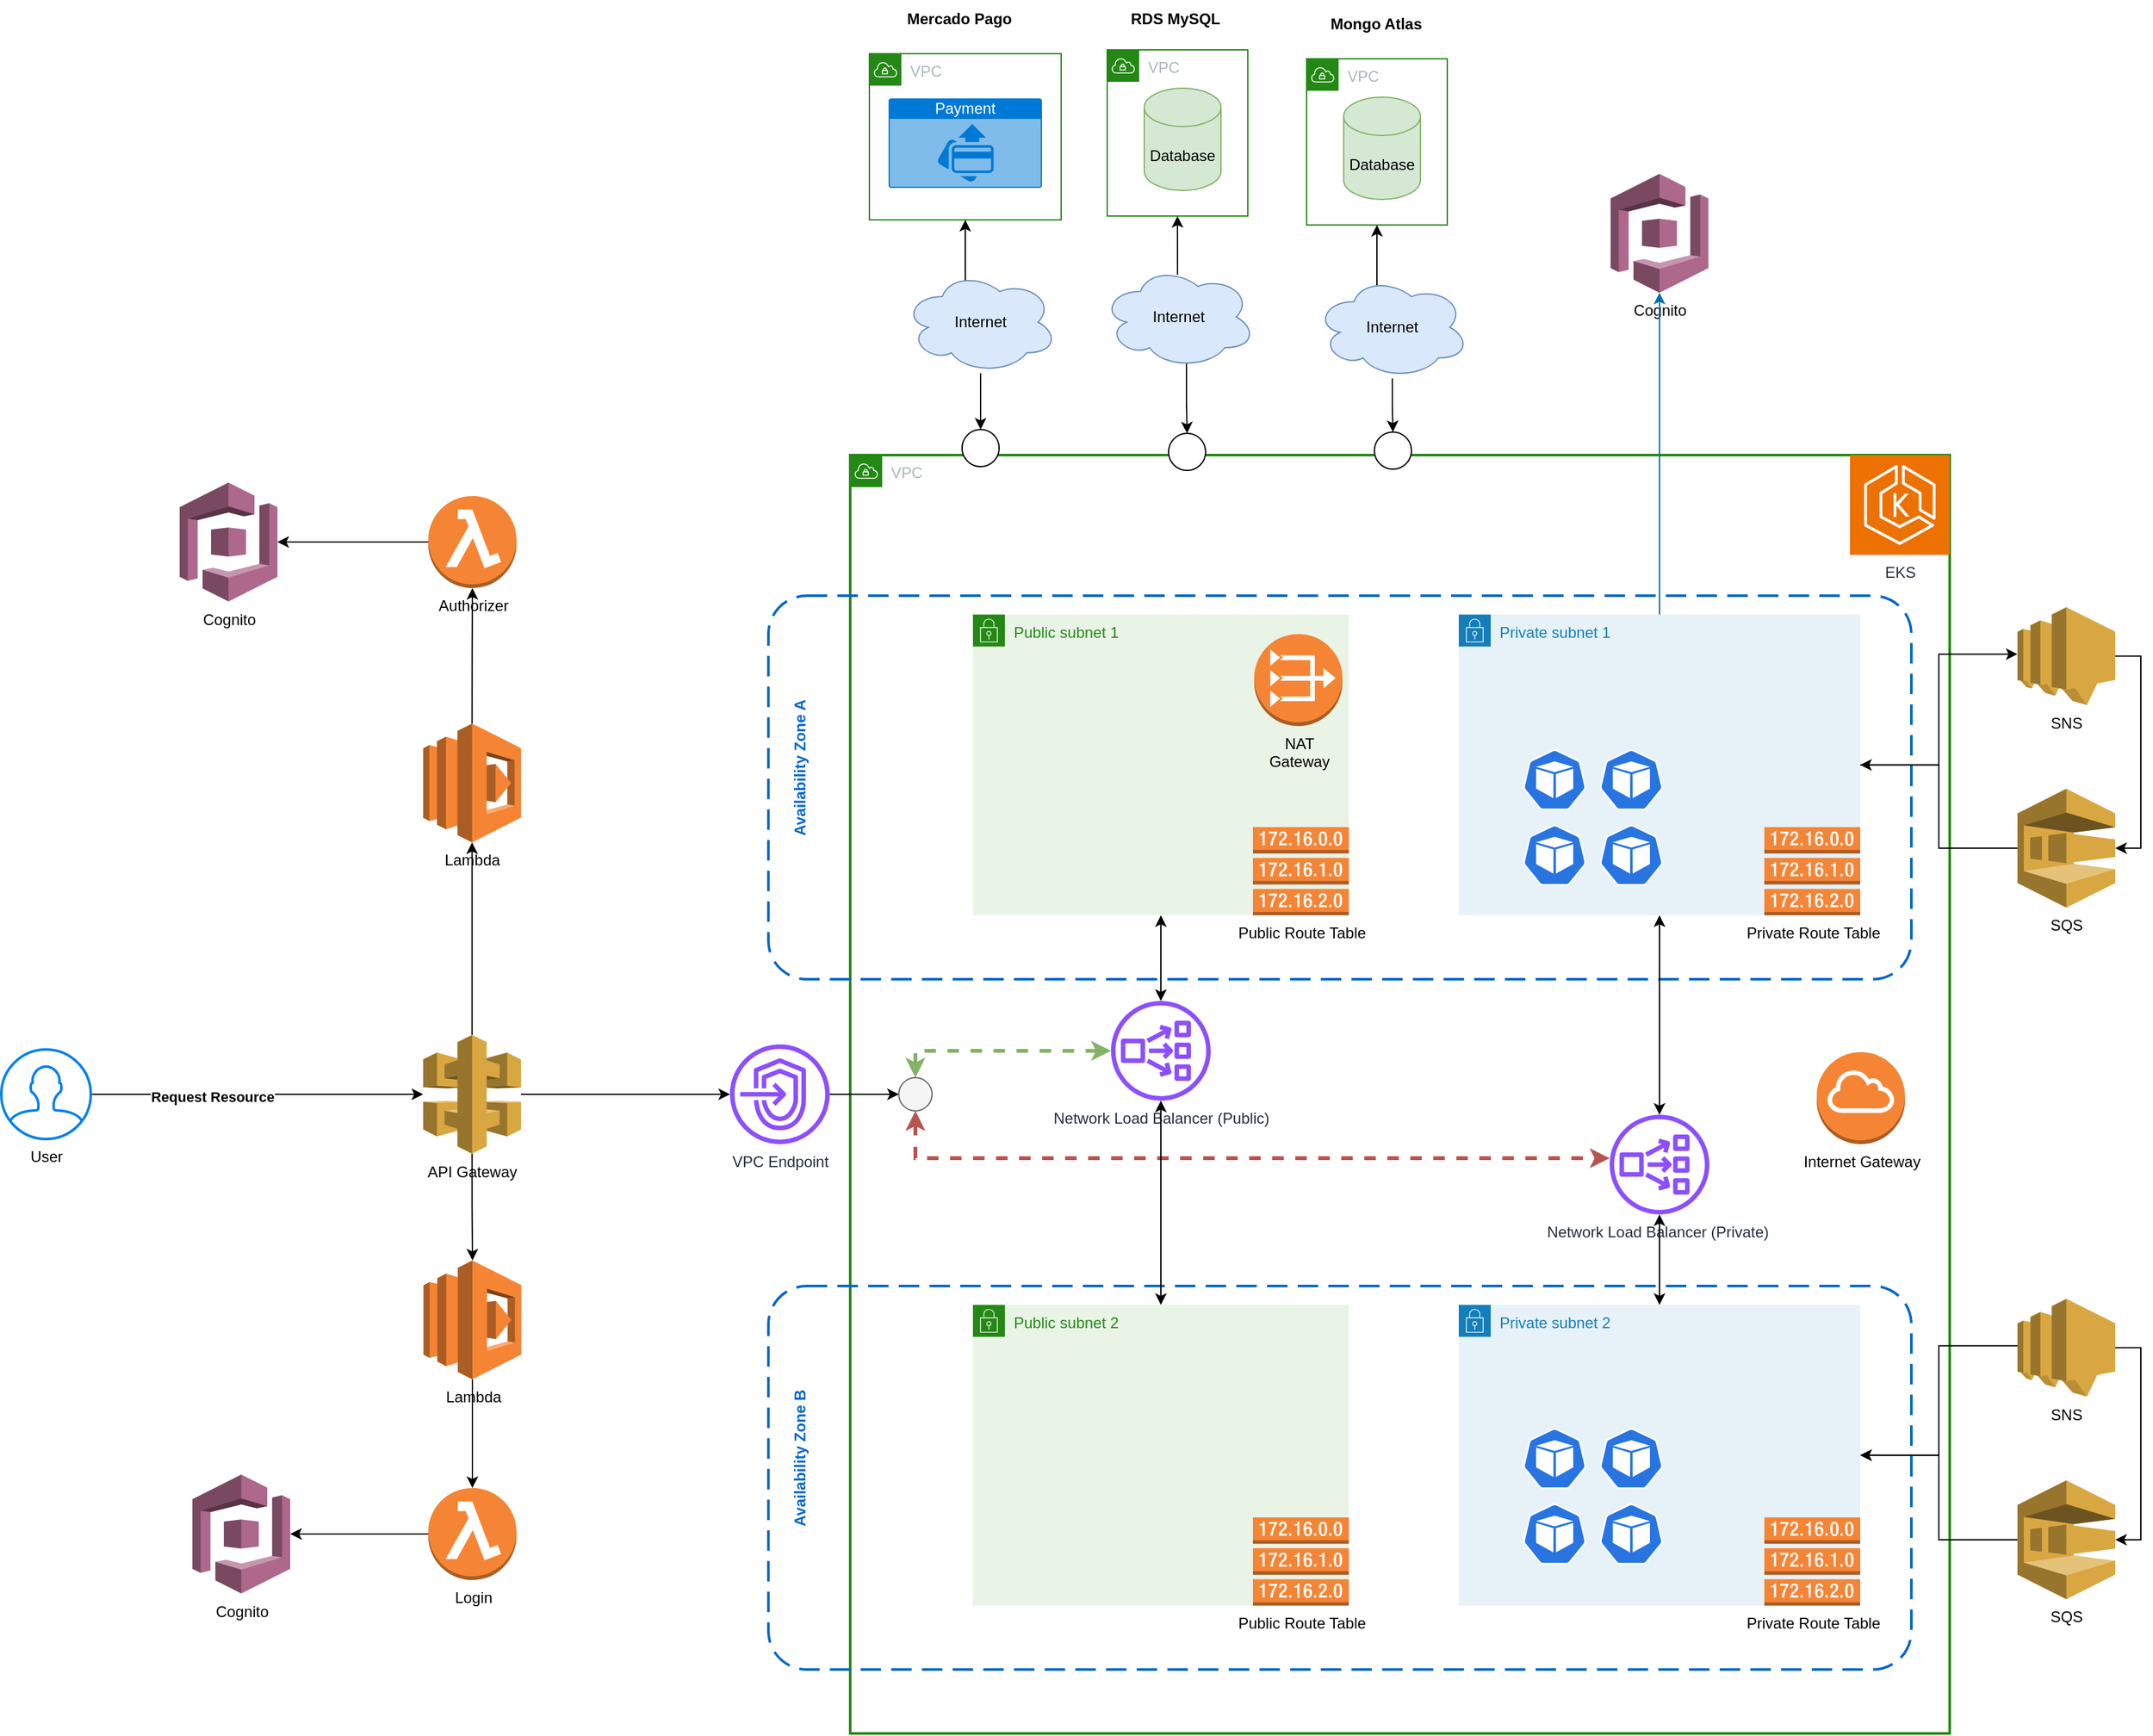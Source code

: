 <mxfile version="23.1.6" type="device">
  <diagram name="Página-1" id="rH4EjhVaheX0smFWMj38">
    <mxGraphModel dx="3006" dy="1586" grid="0" gridSize="10" guides="1" tooltips="1" connect="1" arrows="1" fold="1" page="0" pageScale="1" pageWidth="827" pageHeight="1169" math="0" shadow="0">
      <root>
        <mxCell id="0" />
        <mxCell id="1" parent="0" />
        <mxCell id="NFmtrBNdqQHlraQ-X6F--24" style="edgeStyle=orthogonalEdgeStyle;rounded=0;orthogonalLoop=1;jettySize=auto;html=1;exitX=0.4;exitY=0.1;exitDx=0;exitDy=0;exitPerimeter=0;" parent="1" source="NFmtrBNdqQHlraQ-X6F--25" target="NFmtrBNdqQHlraQ-X6F--22" edge="1">
          <mxGeometry relative="1" as="geometry" />
        </mxCell>
        <mxCell id="my9FI3op0uU3LsOvAIUZ-2" value="VPC" style="points=[[0,0],[0.25,0],[0.5,0],[0.75,0],[1,0],[1,0.25],[1,0.5],[1,0.75],[1,1],[0.75,1],[0.5,1],[0.25,1],[0,1],[0,0.75],[0,0.5],[0,0.25]];outlineConnect=0;gradientColor=none;html=1;whiteSpace=wrap;fontSize=12;fontStyle=0;container=1;pointerEvents=0;collapsible=0;recursiveResize=0;shape=mxgraph.aws4.group;grIcon=mxgraph.aws4.group_vpc;strokeColor=#248814;fillColor=none;verticalAlign=top;align=left;spacingLeft=30;fontColor=#AAB7B8;dashed=0;strokeWidth=2;" parent="1" vertex="1">
          <mxGeometry x="-16" y="100" width="860" height="1000" as="geometry" />
        </mxCell>
        <mxCell id="my9FI3op0uU3LsOvAIUZ-5" value="" style="rounded=1;arcSize=10;dashed=1;strokeColor=#0066CC;fillColor=none;gradientColor=none;dashPattern=8 4;strokeWidth=2;movable=0;resizable=0;rotatable=0;deletable=0;editable=0;locked=1;connectable=0;" parent="my9FI3op0uU3LsOvAIUZ-2" vertex="1">
          <mxGeometry x="-64" y="110" width="894" height="300" as="geometry" />
        </mxCell>
        <mxCell id="NFmtrBNdqQHlraQ-X6F--31" style="edgeStyle=orthogonalEdgeStyle;rounded=0;orthogonalLoop=1;jettySize=auto;html=1;startArrow=classic;startFill=1;" parent="my9FI3op0uU3LsOvAIUZ-2" source="my9FI3op0uU3LsOvAIUZ-7" target="NFmtrBNdqQHlraQ-X6F--29" edge="1">
          <mxGeometry relative="1" as="geometry" />
        </mxCell>
        <mxCell id="my9FI3op0uU3LsOvAIUZ-7" value="Public subnet 1" style="points=[[0,0],[0.25,0],[0.5,0],[0.75,0],[1,0],[1,0.25],[1,0.5],[1,0.75],[1,1],[0.75,1],[0.5,1],[0.25,1],[0,1],[0,0.75],[0,0.5],[0,0.25]];outlineConnect=0;gradientColor=none;html=1;whiteSpace=wrap;fontSize=12;fontStyle=0;container=1;pointerEvents=0;collapsible=0;recursiveResize=0;shape=mxgraph.aws4.group;grIcon=mxgraph.aws4.group_security_group;grStroke=0;strokeColor=#248814;fillColor=#E9F3E6;verticalAlign=top;align=left;spacingLeft=30;fontColor=#248814;dashed=0;" parent="my9FI3op0uU3LsOvAIUZ-2" vertex="1">
          <mxGeometry x="96" y="124.75" width="294" height="235.25" as="geometry" />
        </mxCell>
        <mxCell id="my9FI3op0uU3LsOvAIUZ-10" value="NAT&lt;br&gt;Gateway" style="outlineConnect=0;dashed=0;verticalLabelPosition=bottom;verticalAlign=top;align=center;html=1;shape=mxgraph.aws3.vpc_nat_gateway;fillColor=#F58534;gradientColor=none;" parent="my9FI3op0uU3LsOvAIUZ-7" vertex="1">
          <mxGeometry x="220" y="15.25" width="69" height="72" as="geometry" />
        </mxCell>
        <mxCell id="my9FI3op0uU3LsOvAIUZ-9" value="Private subnet 1" style="points=[[0,0],[0.25,0],[0.5,0],[0.75,0],[1,0],[1,0.25],[1,0.5],[1,0.75],[1,1],[0.75,1],[0.5,1],[0.25,1],[0,1],[0,0.75],[0,0.5],[0,0.25]];outlineConnect=0;gradientColor=none;html=1;whiteSpace=wrap;fontSize=12;fontStyle=0;container=1;pointerEvents=0;collapsible=0;recursiveResize=0;shape=mxgraph.aws4.group;grIcon=mxgraph.aws4.group_security_group;grStroke=0;strokeColor=#147EBA;fillColor=#E6F2F8;verticalAlign=top;align=left;spacingLeft=30;fontColor=#147EBA;dashed=0;" parent="my9FI3op0uU3LsOvAIUZ-2" vertex="1">
          <mxGeometry x="476" y="124.75" width="314" height="235.25" as="geometry" />
        </mxCell>
        <mxCell id="my9FI3op0uU3LsOvAIUZ-11" value="Private Route Table" style="outlineConnect=0;dashed=0;verticalLabelPosition=bottom;verticalAlign=top;align=center;html=1;shape=mxgraph.aws3.route_table;fillColor=#F58536;gradientColor=none;" parent="my9FI3op0uU3LsOvAIUZ-9" vertex="1">
          <mxGeometry x="239" y="166.25" width="75" height="69" as="geometry" />
        </mxCell>
        <mxCell id="my9FI3op0uU3LsOvAIUZ-12" value="&lt;b&gt;&lt;font color=&quot;#0066cc&quot;&gt;Availability Zone A&lt;/font&gt;&lt;/b&gt;" style="text;html=1;align=center;verticalAlign=middle;resizable=0;points=[];autosize=1;strokeColor=none;fillColor=none;rotation=-90;" parent="my9FI3op0uU3LsOvAIUZ-2" vertex="1">
          <mxGeometry x="-104" y="230" width="130" height="30" as="geometry" />
        </mxCell>
        <mxCell id="my9FI3op0uU3LsOvAIUZ-20" value="EKS" style="sketch=0;points=[[0,0,0],[0.25,0,0],[0.5,0,0],[0.75,0,0],[1,0,0],[0,1,0],[0.25,1,0],[0.5,1,0],[0.75,1,0],[1,1,0],[0,0.25,0],[0,0.5,0],[0,0.75,0],[1,0.25,0],[1,0.5,0],[1,0.75,0]];outlineConnect=0;fontColor=#232F3E;fillColor=#ED7100;strokeColor=#ffffff;dashed=0;verticalLabelPosition=bottom;verticalAlign=top;align=center;html=1;fontSize=12;fontStyle=0;aspect=fixed;shape=mxgraph.aws4.resourceIcon;resIcon=mxgraph.aws4.eks;" parent="my9FI3op0uU3LsOvAIUZ-2" vertex="1">
          <mxGeometry x="782" width="78" height="78" as="geometry" />
        </mxCell>
        <mxCell id="my9FI3op0uU3LsOvAIUZ-32" style="edgeStyle=orthogonalEdgeStyle;rounded=0;orthogonalLoop=1;jettySize=auto;html=1;startArrow=classic;startFill=1;" parent="my9FI3op0uU3LsOvAIUZ-2" source="my9FI3op0uU3LsOvAIUZ-22" target="my9FI3op0uU3LsOvAIUZ-9" edge="1">
          <mxGeometry relative="1" as="geometry" />
        </mxCell>
        <mxCell id="my9FI3op0uU3LsOvAIUZ-22" value="Network Load Balancer (Private)&amp;nbsp;" style="sketch=0;outlineConnect=0;fontColor=#232F3E;gradientColor=none;fillColor=#8C4FFF;strokeColor=none;dashed=0;verticalLabelPosition=bottom;verticalAlign=top;align=center;html=1;fontSize=12;fontStyle=0;aspect=fixed;pointerEvents=1;shape=mxgraph.aws4.network_load_balancer;" parent="my9FI3op0uU3LsOvAIUZ-2" vertex="1">
          <mxGeometry x="594" y="516" width="78" height="78" as="geometry" />
        </mxCell>
        <mxCell id="my9FI3op0uU3LsOvAIUZ-28" value="" style="sketch=0;html=1;dashed=0;whitespace=wrap;fillColor=#2875E2;strokeColor=#ffffff;points=[[0.005,0.63,0],[0.1,0.2,0],[0.9,0.2,0],[0.5,0,0],[0.995,0.63,0],[0.72,0.99,0],[0.5,1,0],[0.28,0.99,0]];verticalLabelPosition=bottom;align=center;verticalAlign=top;shape=mxgraph.kubernetes.icon;prIcon=pod" parent="my9FI3op0uU3LsOvAIUZ-2" vertex="1">
          <mxGeometry x="526" y="230" width="50" height="48" as="geometry" />
        </mxCell>
        <mxCell id="my9FI3op0uU3LsOvAIUZ-29" value="" style="sketch=0;html=1;dashed=0;whitespace=wrap;fillColor=#2875E2;strokeColor=#ffffff;points=[[0.005,0.63,0],[0.1,0.2,0],[0.9,0.2,0],[0.5,0,0],[0.995,0.63,0],[0.72,0.99,0],[0.5,1,0],[0.28,0.99,0]];verticalLabelPosition=bottom;align=center;verticalAlign=top;shape=mxgraph.kubernetes.icon;prIcon=pod" parent="my9FI3op0uU3LsOvAIUZ-2" vertex="1">
          <mxGeometry x="586" y="289" width="50" height="48" as="geometry" />
        </mxCell>
        <mxCell id="my9FI3op0uU3LsOvAIUZ-30" value="" style="sketch=0;html=1;dashed=0;whitespace=wrap;fillColor=#2875E2;strokeColor=#ffffff;points=[[0.005,0.63,0],[0.1,0.2,0],[0.9,0.2,0],[0.5,0,0],[0.995,0.63,0],[0.72,0.99,0],[0.5,1,0],[0.28,0.99,0]];verticalLabelPosition=bottom;align=center;verticalAlign=top;shape=mxgraph.kubernetes.icon;prIcon=pod" parent="my9FI3op0uU3LsOvAIUZ-2" vertex="1">
          <mxGeometry x="586" y="230" width="50" height="48" as="geometry" />
        </mxCell>
        <mxCell id="my9FI3op0uU3LsOvAIUZ-31" value="" style="sketch=0;html=1;dashed=0;whitespace=wrap;fillColor=#2875E2;strokeColor=#ffffff;points=[[0.005,0.63,0],[0.1,0.2,0],[0.9,0.2,0],[0.5,0,0],[0.995,0.63,0],[0.72,0.99,0],[0.5,1,0],[0.28,0.99,0]];verticalLabelPosition=bottom;align=center;verticalAlign=top;shape=mxgraph.kubernetes.icon;prIcon=pod" parent="my9FI3op0uU3LsOvAIUZ-2" vertex="1">
          <mxGeometry x="526" y="289" width="50" height="48" as="geometry" />
        </mxCell>
        <mxCell id="my9FI3op0uU3LsOvAIUZ-39" value="Public Route Table" style="outlineConnect=0;dashed=0;verticalLabelPosition=bottom;verticalAlign=top;align=center;html=1;shape=mxgraph.aws3.route_table;fillColor=#F58536;gradientColor=none;" parent="my9FI3op0uU3LsOvAIUZ-2" vertex="1">
          <mxGeometry x="315" y="291" width="75" height="69" as="geometry" />
        </mxCell>
        <mxCell id="my9FI3op0uU3LsOvAIUZ-38" value="Internet Gateway" style="outlineConnect=0;dashed=0;verticalLabelPosition=bottom;verticalAlign=top;align=center;html=1;shape=mxgraph.aws3.internet_gateway;fillColor=#F58534;gradientColor=none;" parent="my9FI3op0uU3LsOvAIUZ-2" vertex="1">
          <mxGeometry x="756" y="467" width="69" height="72" as="geometry" />
        </mxCell>
        <mxCell id="NFmtrBNdqQHlraQ-X6F--29" value="Network Load Balancer (Public)" style="sketch=0;outlineConnect=0;fontColor=#232F3E;gradientColor=none;fillColor=#8C4FFF;strokeColor=none;dashed=0;verticalLabelPosition=bottom;verticalAlign=top;align=center;html=1;fontSize=12;fontStyle=0;aspect=fixed;pointerEvents=1;shape=mxgraph.aws4.network_load_balancer;" parent="my9FI3op0uU3LsOvAIUZ-2" vertex="1">
          <mxGeometry x="204" y="427" width="78" height="78" as="geometry" />
        </mxCell>
        <mxCell id="NFmtrBNdqQHlraQ-X6F--38" style="edgeStyle=orthogonalEdgeStyle;rounded=0;orthogonalLoop=1;jettySize=auto;html=1;exitX=0.5;exitY=0;exitDx=0;exitDy=0;fillColor=#d5e8d4;strokeColor=#82b366;dashed=1;strokeWidth=3;startArrow=classic;startFill=1;" parent="my9FI3op0uU3LsOvAIUZ-2" source="NFmtrBNdqQHlraQ-X6F--36" target="NFmtrBNdqQHlraQ-X6F--29" edge="1">
          <mxGeometry relative="1" as="geometry" />
        </mxCell>
        <mxCell id="NFmtrBNdqQHlraQ-X6F--39" style="rounded=0;orthogonalLoop=1;jettySize=auto;html=1;exitX=0.5;exitY=1;exitDx=0;exitDy=0;edgeStyle=orthogonalEdgeStyle;elbow=vertical;fillColor=#f8cecc;strokeColor=#b85450;strokeWidth=3;dashed=1;startArrow=classic;startFill=1;" parent="my9FI3op0uU3LsOvAIUZ-2" source="NFmtrBNdqQHlraQ-X6F--36" target="my9FI3op0uU3LsOvAIUZ-22" edge="1">
          <mxGeometry relative="1" as="geometry">
            <Array as="points">
              <mxPoint x="51" y="550" />
            </Array>
          </mxGeometry>
        </mxCell>
        <mxCell id="NFmtrBNdqQHlraQ-X6F--36" value="" style="ellipse;whiteSpace=wrap;html=1;aspect=fixed;fillColor=#f5f5f5;fontColor=#333333;strokeColor=#666666;" parent="my9FI3op0uU3LsOvAIUZ-2" vertex="1">
          <mxGeometry x="38" y="487" width="26" height="26" as="geometry" />
        </mxCell>
        <mxCell id="sf7Brcs1qpP_jDn0hkEa-10" value="" style="ellipse;whiteSpace=wrap;html=1;aspect=fixed;" parent="my9FI3op0uU3LsOvAIUZ-2" vertex="1">
          <mxGeometry x="410" y="-18" width="29" height="29" as="geometry" />
        </mxCell>
        <mxCell id="my9FI3op0uU3LsOvAIUZ-14" value="" style="rounded=1;arcSize=10;dashed=1;strokeColor=#0066CC;fillColor=none;gradientColor=none;dashPattern=8 4;strokeWidth=2;movable=0;resizable=0;rotatable=0;deletable=0;editable=0;locked=1;connectable=0;" parent="1" vertex="1">
          <mxGeometry x="-80" y="750" width="894" height="300" as="geometry" />
        </mxCell>
        <mxCell id="NFmtrBNdqQHlraQ-X6F--33" style="edgeStyle=orthogonalEdgeStyle;rounded=0;orthogonalLoop=1;jettySize=auto;html=1;startArrow=classic;startFill=1;" parent="1" source="my9FI3op0uU3LsOvAIUZ-15" target="NFmtrBNdqQHlraQ-X6F--29" edge="1">
          <mxGeometry relative="1" as="geometry" />
        </mxCell>
        <mxCell id="my9FI3op0uU3LsOvAIUZ-15" value="Public subnet 2" style="points=[[0,0],[0.25,0],[0.5,0],[0.75,0],[1,0],[1,0.25],[1,0.5],[1,0.75],[1,1],[0.75,1],[0.5,1],[0.25,1],[0,1],[0,0.75],[0,0.5],[0,0.25]];outlineConnect=0;gradientColor=none;html=1;whiteSpace=wrap;fontSize=12;fontStyle=0;container=1;pointerEvents=0;collapsible=0;recursiveResize=0;shape=mxgraph.aws4.group;grIcon=mxgraph.aws4.group_security_group;grStroke=0;strokeColor=#248814;fillColor=#E9F3E6;verticalAlign=top;align=left;spacingLeft=30;fontColor=#248814;dashed=0;" parent="1" vertex="1">
          <mxGeometry x="80" y="764.75" width="294" height="235.25" as="geometry" />
        </mxCell>
        <mxCell id="my9FI3op0uU3LsOvAIUZ-17" value="Private subnet 2" style="points=[[0,0],[0.25,0],[0.5,0],[0.75,0],[1,0],[1,0.25],[1,0.5],[1,0.75],[1,1],[0.75,1],[0.5,1],[0.25,1],[0,1],[0,0.75],[0,0.5],[0,0.25]];outlineConnect=0;gradientColor=none;html=1;whiteSpace=wrap;fontSize=12;fontStyle=0;container=1;pointerEvents=0;collapsible=0;recursiveResize=0;shape=mxgraph.aws4.group;grIcon=mxgraph.aws4.group_security_group;grStroke=0;strokeColor=#147EBA;fillColor=#E6F2F8;verticalAlign=top;align=left;spacingLeft=30;fontColor=#147EBA;dashed=0;" parent="1" vertex="1">
          <mxGeometry x="460" y="764.75" width="314" height="235.25" as="geometry" />
        </mxCell>
        <mxCell id="my9FI3op0uU3LsOvAIUZ-18" value="Private Route Table" style="outlineConnect=0;dashed=0;verticalLabelPosition=bottom;verticalAlign=top;align=center;html=1;shape=mxgraph.aws3.route_table;fillColor=#F58536;gradientColor=none;" parent="my9FI3op0uU3LsOvAIUZ-17" vertex="1">
          <mxGeometry x="239" y="166.25" width="75" height="69" as="geometry" />
        </mxCell>
        <mxCell id="my9FI3op0uU3LsOvAIUZ-24" value="" style="sketch=0;html=1;dashed=0;whitespace=wrap;fillColor=#2875E2;strokeColor=#ffffff;points=[[0.005,0.63,0],[0.1,0.2,0],[0.9,0.2,0],[0.5,0,0],[0.995,0.63,0],[0.72,0.99,0],[0.5,1,0],[0.28,0.99,0]];verticalLabelPosition=bottom;align=center;verticalAlign=top;shape=mxgraph.kubernetes.icon;prIcon=pod" parent="my9FI3op0uU3LsOvAIUZ-17" vertex="1">
          <mxGeometry x="50" y="96.25" width="50" height="48" as="geometry" />
        </mxCell>
        <mxCell id="my9FI3op0uU3LsOvAIUZ-26" value="" style="sketch=0;html=1;dashed=0;whitespace=wrap;fillColor=#2875E2;strokeColor=#ffffff;points=[[0.005,0.63,0],[0.1,0.2,0],[0.9,0.2,0],[0.5,0,0],[0.995,0.63,0],[0.72,0.99,0],[0.5,1,0],[0.28,0.99,0]];verticalLabelPosition=bottom;align=center;verticalAlign=top;shape=mxgraph.kubernetes.icon;prIcon=pod" parent="my9FI3op0uU3LsOvAIUZ-17" vertex="1">
          <mxGeometry x="110" y="155.25" width="50" height="48" as="geometry" />
        </mxCell>
        <mxCell id="my9FI3op0uU3LsOvAIUZ-27" value="" style="sketch=0;html=1;dashed=0;whitespace=wrap;fillColor=#2875E2;strokeColor=#ffffff;points=[[0.005,0.63,0],[0.1,0.2,0],[0.9,0.2,0],[0.5,0,0],[0.995,0.63,0],[0.72,0.99,0],[0.5,1,0],[0.28,0.99,0]];verticalLabelPosition=bottom;align=center;verticalAlign=top;shape=mxgraph.kubernetes.icon;prIcon=pod" parent="my9FI3op0uU3LsOvAIUZ-17" vertex="1">
          <mxGeometry x="110" y="96.25" width="50" height="48" as="geometry" />
        </mxCell>
        <mxCell id="my9FI3op0uU3LsOvAIUZ-19" value="&lt;b&gt;&lt;font color=&quot;#0066cc&quot;&gt;Availability Zone B&lt;/font&gt;&lt;/b&gt;" style="text;html=1;align=center;verticalAlign=middle;resizable=0;points=[];autosize=1;strokeColor=none;fillColor=none;rotation=-90;" parent="1" vertex="1">
          <mxGeometry x="-120" y="870" width="130" height="30" as="geometry" />
        </mxCell>
        <mxCell id="NFmtrBNdqQHlraQ-X6F--37" style="edgeStyle=orthogonalEdgeStyle;rounded=0;orthogonalLoop=1;jettySize=auto;html=1;entryX=0;entryY=0.5;entryDx=0;entryDy=0;" parent="1" source="my9FI3op0uU3LsOvAIUZ-21" target="NFmtrBNdqQHlraQ-X6F--36" edge="1">
          <mxGeometry relative="1" as="geometry" />
        </mxCell>
        <mxCell id="my9FI3op0uU3LsOvAIUZ-21" value="VPC Endpoint" style="sketch=0;outlineConnect=0;fontColor=#232F3E;gradientColor=none;fillColor=#8C4FFF;strokeColor=none;dashed=0;verticalLabelPosition=bottom;verticalAlign=top;align=center;html=1;fontSize=12;fontStyle=0;aspect=fixed;pointerEvents=1;shape=mxgraph.aws4.endpoints;" parent="1" vertex="1">
          <mxGeometry x="-110" y="561" width="78" height="78" as="geometry" />
        </mxCell>
        <mxCell id="my9FI3op0uU3LsOvAIUZ-25" value="" style="sketch=0;html=1;dashed=0;whitespace=wrap;fillColor=#2875E2;strokeColor=#ffffff;points=[[0.005,0.63,0],[0.1,0.2,0],[0.9,0.2,0],[0.5,0,0],[0.995,0.63,0],[0.72,0.99,0],[0.5,1,0],[0.28,0.99,0]];verticalLabelPosition=bottom;align=center;verticalAlign=top;shape=mxgraph.kubernetes.icon;prIcon=pod" parent="1" vertex="1">
          <mxGeometry x="510" y="920" width="50" height="48" as="geometry" />
        </mxCell>
        <mxCell id="my9FI3op0uU3LsOvAIUZ-33" style="edgeStyle=orthogonalEdgeStyle;rounded=0;orthogonalLoop=1;jettySize=auto;html=1;startArrow=classic;startFill=1;" parent="1" source="my9FI3op0uU3LsOvAIUZ-22" target="my9FI3op0uU3LsOvAIUZ-17" edge="1">
          <mxGeometry relative="1" as="geometry" />
        </mxCell>
        <mxCell id="my9FI3op0uU3LsOvAIUZ-37" style="edgeStyle=orthogonalEdgeStyle;rounded=0;orthogonalLoop=1;jettySize=auto;html=1;" parent="1" source="my9FI3op0uU3LsOvAIUZ-35" target="my9FI3op0uU3LsOvAIUZ-21" edge="1">
          <mxGeometry relative="1" as="geometry" />
        </mxCell>
        <mxCell id="my9FI3op0uU3LsOvAIUZ-45" style="edgeStyle=orthogonalEdgeStyle;rounded=0;orthogonalLoop=1;jettySize=auto;html=1;" parent="1" source="my9FI3op0uU3LsOvAIUZ-35" target="my9FI3op0uU3LsOvAIUZ-44" edge="1">
          <mxGeometry relative="1" as="geometry" />
        </mxCell>
        <mxCell id="NFmtrBNdqQHlraQ-X6F--2" style="edgeStyle=orthogonalEdgeStyle;rounded=0;orthogonalLoop=1;jettySize=auto;html=1;" parent="1" source="my9FI3op0uU3LsOvAIUZ-35" target="NFmtrBNdqQHlraQ-X6F--1" edge="1">
          <mxGeometry relative="1" as="geometry" />
        </mxCell>
        <mxCell id="my9FI3op0uU3LsOvAIUZ-35" value="API Gateway" style="outlineConnect=0;dashed=0;verticalLabelPosition=bottom;verticalAlign=top;align=center;html=1;shape=mxgraph.aws3.api_gateway;fillColor=#D9A741;gradientColor=none;" parent="1" vertex="1">
          <mxGeometry x="-350" y="553.5" width="76.5" height="93" as="geometry" />
        </mxCell>
        <mxCell id="my9FI3op0uU3LsOvAIUZ-40" value="Public Route Table" style="outlineConnect=0;dashed=0;verticalLabelPosition=bottom;verticalAlign=top;align=center;html=1;shape=mxgraph.aws3.route_table;fillColor=#F58536;gradientColor=none;" parent="1" vertex="1">
          <mxGeometry x="299" y="931" width="75" height="69" as="geometry" />
        </mxCell>
        <mxCell id="my9FI3op0uU3LsOvAIUZ-42" value="Cognito" style="outlineConnect=0;dashed=0;verticalLabelPosition=bottom;verticalAlign=top;align=center;html=1;shape=mxgraph.aws3.cognito;fillColor=#AD688B;gradientColor=none;" parent="1" vertex="1">
          <mxGeometry x="-540.5" y="121.5" width="76.5" height="93" as="geometry" />
        </mxCell>
        <mxCell id="my9FI3op0uU3LsOvAIUZ-47" style="edgeStyle=orthogonalEdgeStyle;rounded=0;orthogonalLoop=1;jettySize=auto;html=1;exitX=0.5;exitY=1;exitDx=0;exitDy=0;exitPerimeter=0;" parent="1" source="my9FI3op0uU3LsOvAIUZ-44" target="my9FI3op0uU3LsOvAIUZ-46" edge="1">
          <mxGeometry relative="1" as="geometry" />
        </mxCell>
        <mxCell id="my9FI3op0uU3LsOvAIUZ-44" value="Lambda" style="outlineConnect=0;dashed=0;verticalLabelPosition=bottom;verticalAlign=top;align=center;html=1;shape=mxgraph.aws3.lambda;fillColor=#F58534;gradientColor=none;" parent="1" vertex="1">
          <mxGeometry x="-349.75" y="730" width="76.5" height="93" as="geometry" />
        </mxCell>
        <mxCell id="NFmtrBNdqQHlraQ-X6F--43" style="edgeStyle=orthogonalEdgeStyle;rounded=0;orthogonalLoop=1;jettySize=auto;html=1;exitX=0;exitY=0.5;exitDx=0;exitDy=0;exitPerimeter=0;" parent="1" source="my9FI3op0uU3LsOvAIUZ-46" target="NFmtrBNdqQHlraQ-X6F--42" edge="1">
          <mxGeometry relative="1" as="geometry" />
        </mxCell>
        <mxCell id="my9FI3op0uU3LsOvAIUZ-46" value="Login" style="outlineConnect=0;dashed=0;verticalLabelPosition=bottom;verticalAlign=top;align=center;html=1;shape=mxgraph.aws3.lambda_function;fillColor=#F58534;gradientColor=none;" parent="1" vertex="1">
          <mxGeometry x="-346" y="908" width="69" height="72" as="geometry" />
        </mxCell>
        <mxCell id="my9FI3op0uU3LsOvAIUZ-49" style="edgeStyle=orthogonalEdgeStyle;rounded=0;orthogonalLoop=1;jettySize=auto;html=1;" parent="1" source="my9FI3op0uU3LsOvAIUZ-48" target="my9FI3op0uU3LsOvAIUZ-35" edge="1">
          <mxGeometry relative="1" as="geometry" />
        </mxCell>
        <mxCell id="my9FI3op0uU3LsOvAIUZ-51" value="&lt;b&gt;Request Resource&lt;/b&gt;" style="edgeLabel;html=1;align=center;verticalAlign=middle;resizable=0;points=[];" parent="my9FI3op0uU3LsOvAIUZ-49" vertex="1" connectable="0">
          <mxGeometry x="-0.269" y="-2" relative="1" as="geometry">
            <mxPoint as="offset" />
          </mxGeometry>
        </mxCell>
        <mxCell id="my9FI3op0uU3LsOvAIUZ-48" value="User" style="html=1;verticalLabelPosition=bottom;align=center;labelBackgroundColor=#ffffff;verticalAlign=top;strokeWidth=2;strokeColor=#0080F0;shadow=0;dashed=0;shape=mxgraph.ios7.icons.user;" parent="1" vertex="1">
          <mxGeometry x="-680" y="565" width="70" height="70" as="geometry" />
        </mxCell>
        <mxCell id="NFmtrBNdqQHlraQ-X6F--3" style="edgeStyle=orthogonalEdgeStyle;rounded=0;orthogonalLoop=1;jettySize=auto;html=1;exitX=0;exitY=0.5;exitDx=0;exitDy=0;exitPerimeter=0;" parent="1" source="NFmtrBNdqQHlraQ-X6F--4" target="my9FI3op0uU3LsOvAIUZ-42" edge="1">
          <mxGeometry relative="1" as="geometry" />
        </mxCell>
        <mxCell id="NFmtrBNdqQHlraQ-X6F--5" style="edgeStyle=orthogonalEdgeStyle;rounded=0;orthogonalLoop=1;jettySize=auto;html=1;exitX=0.5;exitY=0;exitDx=0;exitDy=0;exitPerimeter=0;" parent="1" source="NFmtrBNdqQHlraQ-X6F--1" target="NFmtrBNdqQHlraQ-X6F--4" edge="1">
          <mxGeometry relative="1" as="geometry" />
        </mxCell>
        <mxCell id="NFmtrBNdqQHlraQ-X6F--1" value="Lambda" style="outlineConnect=0;dashed=0;verticalLabelPosition=bottom;verticalAlign=top;align=center;html=1;shape=mxgraph.aws3.lambda;fillColor=#F58534;gradientColor=none;" parent="1" vertex="1">
          <mxGeometry x="-350" y="310" width="76.5" height="93" as="geometry" />
        </mxCell>
        <mxCell id="NFmtrBNdqQHlraQ-X6F--4" value="Authorizer" style="outlineConnect=0;dashed=0;verticalLabelPosition=bottom;verticalAlign=top;align=center;html=1;shape=mxgraph.aws3.lambda_function;fillColor=#F58534;gradientColor=none;" parent="1" vertex="1">
          <mxGeometry x="-346" y="132" width="69" height="72" as="geometry" />
        </mxCell>
        <mxCell id="NFmtrBNdqQHlraQ-X6F--22" value="VPC" style="points=[[0,0],[0.25,0],[0.5,0],[0.75,0],[1,0],[1,0.25],[1,0.5],[1,0.75],[1,1],[0.75,1],[0.5,1],[0.25,1],[0,1],[0,0.75],[0,0.5],[0,0.25]];outlineConnect=0;gradientColor=none;html=1;whiteSpace=wrap;fontSize=12;fontStyle=0;container=1;pointerEvents=0;collapsible=0;recursiveResize=0;shape=mxgraph.aws4.group;grIcon=mxgraph.aws4.group_vpc;strokeColor=#248814;fillColor=none;verticalAlign=top;align=left;spacingLeft=30;fontColor=#AAB7B8;dashed=0;" parent="1" vertex="1">
          <mxGeometry x="341" y="-210" width="110" height="130" as="geometry" />
        </mxCell>
        <mxCell id="NFmtrBNdqQHlraQ-X6F--23" value="Database" style="shape=cylinder3;whiteSpace=wrap;html=1;boundedLbl=1;backgroundOutline=1;size=15;fillColor=#d5e8d4;strokeColor=#82b366;" parent="NFmtrBNdqQHlraQ-X6F--22" vertex="1">
          <mxGeometry x="29" y="30" width="60" height="80" as="geometry" />
        </mxCell>
        <mxCell id="sf7Brcs1qpP_jDn0hkEa-13" style="edgeStyle=orthogonalEdgeStyle;rounded=0;orthogonalLoop=1;jettySize=auto;html=1;" parent="1" source="NFmtrBNdqQHlraQ-X6F--25" target="sf7Brcs1qpP_jDn0hkEa-10" edge="1">
          <mxGeometry relative="1" as="geometry" />
        </mxCell>
        <mxCell id="NFmtrBNdqQHlraQ-X6F--25" value="Internet" style="ellipse;shape=cloud;whiteSpace=wrap;html=1;fillColor=#dae8fc;strokeColor=#6c8ebf;" parent="1" vertex="1">
          <mxGeometry x="348" y="-40" width="120" height="80" as="geometry" />
        </mxCell>
        <mxCell id="NFmtrBNdqQHlraQ-X6F--40" value="Cognito" style="outlineConnect=0;dashed=0;verticalLabelPosition=bottom;verticalAlign=top;align=center;html=1;shape=mxgraph.aws3.cognito;fillColor=#AD688B;gradientColor=none;" parent="1" vertex="1">
          <mxGeometry x="578.75" y="-120" width="76.5" height="93" as="geometry" />
        </mxCell>
        <mxCell id="NFmtrBNdqQHlraQ-X6F--41" style="edgeStyle=orthogonalEdgeStyle;orthogonalLoop=1;jettySize=auto;html=1;entryX=0.5;entryY=1;entryDx=0;entryDy=0;entryPerimeter=0;startArrow=none;startFill=0;strokeWidth=1;rounded=0;fillColor=#1ba1e2;strokeColor=#006EAF;" parent="1" source="my9FI3op0uU3LsOvAIUZ-9" target="NFmtrBNdqQHlraQ-X6F--40" edge="1">
          <mxGeometry relative="1" as="geometry" />
        </mxCell>
        <mxCell id="NFmtrBNdqQHlraQ-X6F--42" value="Cognito" style="outlineConnect=0;dashed=0;verticalLabelPosition=bottom;verticalAlign=top;align=center;html=1;shape=mxgraph.aws3.cognito;fillColor=#AD688B;gradientColor=none;" parent="1" vertex="1">
          <mxGeometry x="-530.5" y="897.5" width="76.5" height="93" as="geometry" />
        </mxCell>
        <mxCell id="NFmtrBNdqQHlraQ-X6F--44" style="edgeStyle=orthogonalEdgeStyle;rounded=0;orthogonalLoop=1;jettySize=auto;html=1;exitX=0.4;exitY=0.1;exitDx=0;exitDy=0;exitPerimeter=0;" parent="1" source="NFmtrBNdqQHlraQ-X6F--47" target="NFmtrBNdqQHlraQ-X6F--45" edge="1">
          <mxGeometry relative="1" as="geometry" />
        </mxCell>
        <mxCell id="NFmtrBNdqQHlraQ-X6F--45" value="VPC" style="points=[[0,0],[0.25,0],[0.5,0],[0.75,0],[1,0],[1,0.25],[1,0.5],[1,0.75],[1,1],[0.75,1],[0.5,1],[0.25,1],[0,1],[0,0.75],[0,0.5],[0,0.25]];outlineConnect=0;gradientColor=none;html=1;whiteSpace=wrap;fontSize=12;fontStyle=0;container=1;pointerEvents=0;collapsible=0;recursiveResize=0;shape=mxgraph.aws4.group;grIcon=mxgraph.aws4.group_vpc;strokeColor=#248814;fillColor=none;verticalAlign=top;align=left;spacingLeft=30;fontColor=#AAB7B8;dashed=0;" parent="1" vertex="1">
          <mxGeometry x="-1" y="-214" width="150" height="130" as="geometry" />
        </mxCell>
        <mxCell id="NFmtrBNdqQHlraQ-X6F--49" value="Payment" style="html=1;whiteSpace=wrap;strokeColor=none;fillColor=#0079D6;labelPosition=center;verticalLabelPosition=middle;verticalAlign=top;align=center;fontSize=12;outlineConnect=0;spacingTop=-6;fontColor=#FFFFFF;sketch=0;shape=mxgraph.sitemap.payment;" parent="NFmtrBNdqQHlraQ-X6F--45" vertex="1">
          <mxGeometry x="15" y="35" width="120" height="70" as="geometry" />
        </mxCell>
        <mxCell id="sf7Brcs1qpP_jDn0hkEa-12" style="edgeStyle=orthogonalEdgeStyle;rounded=0;orthogonalLoop=1;jettySize=auto;html=1;" parent="1" source="NFmtrBNdqQHlraQ-X6F--47" target="sf7Brcs1qpP_jDn0hkEa-9" edge="1">
          <mxGeometry relative="1" as="geometry" />
        </mxCell>
        <mxCell id="NFmtrBNdqQHlraQ-X6F--47" value="Internet" style="ellipse;shape=cloud;whiteSpace=wrap;html=1;fillColor=#dae8fc;strokeColor=#6c8ebf;" parent="1" vertex="1">
          <mxGeometry x="26" y="-44" width="120" height="80" as="geometry" />
        </mxCell>
        <mxCell id="NFmtrBNdqQHlraQ-X6F--51" value="&lt;b&gt;Mercado Pago&lt;/b&gt;" style="text;html=1;align=center;verticalAlign=middle;resizable=0;points=[];autosize=1;strokeColor=none;fillColor=none;" parent="1" vertex="1">
          <mxGeometry x="14" y="-256" width="110" height="30" as="geometry" />
        </mxCell>
        <mxCell id="NFmtrBNdqQHlraQ-X6F--52" value="&lt;b&gt;Mongo Atlas&lt;/b&gt;" style="text;html=1;align=center;verticalAlign=middle;resizable=0;points=[];autosize=1;strokeColor=none;fillColor=none;" parent="1" vertex="1">
          <mxGeometry x="345" y="-252" width="100" height="30" as="geometry" />
        </mxCell>
        <mxCell id="sf7Brcs1qpP_jDn0hkEa-9" value="" style="ellipse;whiteSpace=wrap;html=1;aspect=fixed;" parent="1" vertex="1">
          <mxGeometry x="71.5" y="80" width="29" height="29" as="geometry" />
        </mxCell>
        <mxCell id="sf7Brcs1qpP_jDn0hkEa-11" value="" style="ellipse;whiteSpace=wrap;html=1;aspect=fixed;" parent="1" vertex="1">
          <mxGeometry x="233" y="83" width="29" height="29" as="geometry" />
        </mxCell>
        <mxCell id="sf7Brcs1qpP_jDn0hkEa-15" style="edgeStyle=orthogonalEdgeStyle;rounded=0;orthogonalLoop=1;jettySize=auto;html=1;exitX=0.492;exitY=0.088;exitDx=0;exitDy=0;exitPerimeter=0;" parent="1" source="sf7Brcs1qpP_jDn0hkEa-18" target="sf7Brcs1qpP_jDn0hkEa-16" edge="1">
          <mxGeometry relative="1" as="geometry" />
        </mxCell>
        <mxCell id="sf7Brcs1qpP_jDn0hkEa-16" value="VPC" style="points=[[0,0],[0.25,0],[0.5,0],[0.75,0],[1,0],[1,0.25],[1,0.5],[1,0.75],[1,1],[0.75,1],[0.5,1],[0.25,1],[0,1],[0,0.75],[0,0.5],[0,0.25]];outlineConnect=0;gradientColor=none;html=1;whiteSpace=wrap;fontSize=12;fontStyle=0;container=1;pointerEvents=0;collapsible=0;recursiveResize=0;shape=mxgraph.aws4.group;grIcon=mxgraph.aws4.group_vpc;strokeColor=#248814;fillColor=none;verticalAlign=top;align=left;spacingLeft=30;fontColor=#AAB7B8;dashed=0;" parent="1" vertex="1">
          <mxGeometry x="185" y="-217" width="110" height="130" as="geometry" />
        </mxCell>
        <mxCell id="sf7Brcs1qpP_jDn0hkEa-17" value="Database" style="shape=cylinder3;whiteSpace=wrap;html=1;boundedLbl=1;backgroundOutline=1;size=15;fillColor=#d5e8d4;strokeColor=#82b366;" parent="sf7Brcs1qpP_jDn0hkEa-16" vertex="1">
          <mxGeometry x="29" y="30" width="60" height="80" as="geometry" />
        </mxCell>
        <mxCell id="sf7Brcs1qpP_jDn0hkEa-20" style="edgeStyle=orthogonalEdgeStyle;rounded=0;orthogonalLoop=1;jettySize=auto;html=1;exitX=0.55;exitY=0.95;exitDx=0;exitDy=0;exitPerimeter=0;" parent="1" source="sf7Brcs1qpP_jDn0hkEa-18" target="sf7Brcs1qpP_jDn0hkEa-11" edge="1">
          <mxGeometry relative="1" as="geometry" />
        </mxCell>
        <mxCell id="sf7Brcs1qpP_jDn0hkEa-18" value="Internet" style="ellipse;shape=cloud;whiteSpace=wrap;html=1;fillColor=#dae8fc;strokeColor=#6c8ebf;" parent="1" vertex="1">
          <mxGeometry x="181" y="-48" width="120" height="80" as="geometry" />
        </mxCell>
        <mxCell id="sf7Brcs1qpP_jDn0hkEa-19" value="&lt;b&gt;RDS MySQL&lt;/b&gt;" style="text;html=1;align=center;verticalAlign=middle;resizable=0;points=[];autosize=1;strokeColor=none;fillColor=none;" parent="1" vertex="1">
          <mxGeometry x="194" y="-254" width="88" height="26" as="geometry" />
        </mxCell>
        <mxCell id="iczr8qmxTRxfA_1TFRt--4" style="edgeStyle=orthogonalEdgeStyle;rounded=0;orthogonalLoop=1;jettySize=auto;html=1;exitX=0;exitY=0.48;exitDx=0;exitDy=0;exitPerimeter=0;entryX=1;entryY=0.5;entryDx=0;entryDy=0;startArrow=classic;startFill=1;endArrow=none;endFill=0;" edge="1" parent="1" source="iczr8qmxTRxfA_1TFRt--1" target="my9FI3op0uU3LsOvAIUZ-9">
          <mxGeometry relative="1" as="geometry" />
        </mxCell>
        <mxCell id="iczr8qmxTRxfA_1TFRt--1" value="SNS" style="outlineConnect=0;dashed=0;verticalLabelPosition=bottom;verticalAlign=top;align=center;html=1;shape=mxgraph.aws3.sns;fillColor=#D9A741;gradientColor=none;" vertex="1" parent="1">
          <mxGeometry x="897" y="219" width="76.5" height="76.5" as="geometry" />
        </mxCell>
        <mxCell id="iczr8qmxTRxfA_1TFRt--10" style="edgeStyle=orthogonalEdgeStyle;rounded=0;orthogonalLoop=1;jettySize=auto;html=1;exitX=0;exitY=0.5;exitDx=0;exitDy=0;exitPerimeter=0;entryX=1;entryY=0.5;entryDx=0;entryDy=0;" edge="1" parent="1" source="iczr8qmxTRxfA_1TFRt--2" target="my9FI3op0uU3LsOvAIUZ-9">
          <mxGeometry relative="1" as="geometry" />
        </mxCell>
        <mxCell id="iczr8qmxTRxfA_1TFRt--2" value="SQS" style="outlineConnect=0;dashed=0;verticalLabelPosition=bottom;verticalAlign=top;align=center;html=1;shape=mxgraph.aws3.sqs;fillColor=#D9A741;gradientColor=none;" vertex="1" parent="1">
          <mxGeometry x="897" y="361" width="76.5" height="93" as="geometry" />
        </mxCell>
        <mxCell id="iczr8qmxTRxfA_1TFRt--7" style="edgeStyle=orthogonalEdgeStyle;rounded=0;orthogonalLoop=1;jettySize=auto;html=1;exitX=1;exitY=0.5;exitDx=0;exitDy=0;exitPerimeter=0;entryX=1;entryY=0.5;entryDx=0;entryDy=0;entryPerimeter=0;" edge="1" parent="1" source="iczr8qmxTRxfA_1TFRt--1" target="iczr8qmxTRxfA_1TFRt--2">
          <mxGeometry relative="1" as="geometry" />
        </mxCell>
        <mxCell id="iczr8qmxTRxfA_1TFRt--14" style="edgeStyle=orthogonalEdgeStyle;rounded=0;orthogonalLoop=1;jettySize=auto;html=1;exitX=0;exitY=0.48;exitDx=0;exitDy=0;exitPerimeter=0;entryX=1;entryY=0.5;entryDx=0;entryDy=0;" edge="1" parent="1" source="iczr8qmxTRxfA_1TFRt--11" target="my9FI3op0uU3LsOvAIUZ-17">
          <mxGeometry relative="1" as="geometry" />
        </mxCell>
        <mxCell id="iczr8qmxTRxfA_1TFRt--11" value="SNS" style="outlineConnect=0;dashed=0;verticalLabelPosition=bottom;verticalAlign=top;align=center;html=1;shape=mxgraph.aws3.sns;fillColor=#D9A741;gradientColor=none;" vertex="1" parent="1">
          <mxGeometry x="897" y="760" width="76.5" height="76.5" as="geometry" />
        </mxCell>
        <mxCell id="iczr8qmxTRxfA_1TFRt--16" style="edgeStyle=orthogonalEdgeStyle;rounded=0;orthogonalLoop=1;jettySize=auto;html=1;exitX=0;exitY=0.5;exitDx=0;exitDy=0;exitPerimeter=0;entryX=1;entryY=0.5;entryDx=0;entryDy=0;" edge="1" parent="1" source="iczr8qmxTRxfA_1TFRt--12" target="my9FI3op0uU3LsOvAIUZ-17">
          <mxGeometry relative="1" as="geometry" />
        </mxCell>
        <mxCell id="iczr8qmxTRxfA_1TFRt--12" value="SQS" style="outlineConnect=0;dashed=0;verticalLabelPosition=bottom;verticalAlign=top;align=center;html=1;shape=mxgraph.aws3.sqs;fillColor=#D9A741;gradientColor=none;" vertex="1" parent="1">
          <mxGeometry x="897" y="902" width="76.5" height="93" as="geometry" />
        </mxCell>
        <mxCell id="iczr8qmxTRxfA_1TFRt--13" style="edgeStyle=orthogonalEdgeStyle;rounded=0;orthogonalLoop=1;jettySize=auto;html=1;exitX=1;exitY=0.5;exitDx=0;exitDy=0;exitPerimeter=0;entryX=1;entryY=0.5;entryDx=0;entryDy=0;entryPerimeter=0;" edge="1" parent="1" source="iczr8qmxTRxfA_1TFRt--11" target="iczr8qmxTRxfA_1TFRt--12">
          <mxGeometry relative="1" as="geometry" />
        </mxCell>
      </root>
    </mxGraphModel>
  </diagram>
</mxfile>
